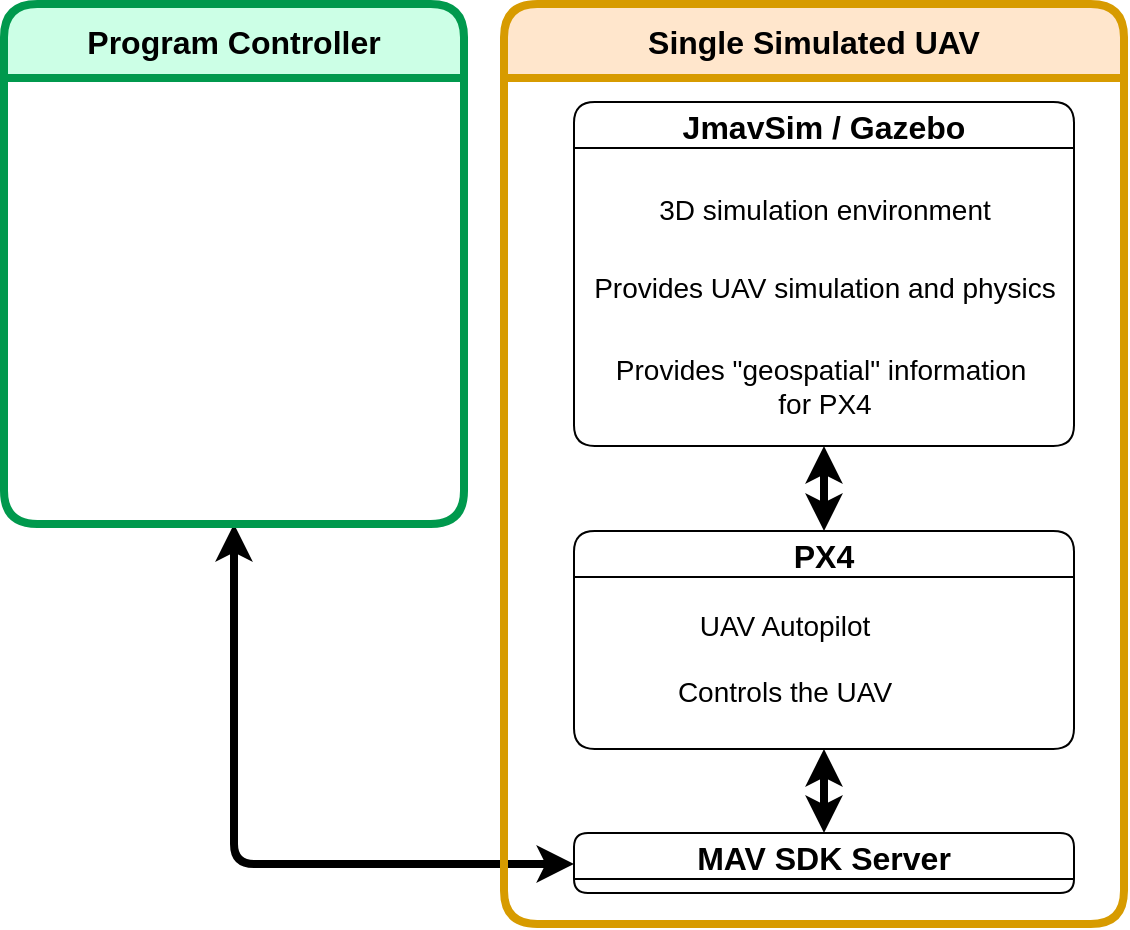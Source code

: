 <mxfile version="24.6.4" type="device">
  <diagram name="Page-1" id="Ev9KHV8LbVD18_9U95kE">
    <mxGraphModel dx="2004" dy="1203" grid="1" gridSize="10" guides="1" tooltips="1" connect="1" arrows="1" fold="1" page="1" pageScale="1" pageWidth="2339" pageHeight="3300" math="0" shadow="0">
      <root>
        <mxCell id="0" />
        <mxCell id="1" parent="0" />
        <mxCell id="JzUydqIJ6qVtRUPiUywM-12" style="edgeStyle=orthogonalEdgeStyle;rounded=1;orthogonalLoop=1;jettySize=auto;html=1;strokeWidth=4;curved=0;startArrow=classic;startFill=1;exitX=0.5;exitY=1;exitDx=0;exitDy=0;" parent="1" source="JzUydqIJ6qVtRUPiUywM-18" target="Jraj2u1gfLjr0mIL1iTk-41" edge="1">
          <mxGeometry relative="1" as="geometry">
            <mxPoint x="724.4" y="1110" as="sourcePoint" />
            <Array as="points">
              <mxPoint x="875" y="920" />
            </Array>
          </mxGeometry>
        </mxCell>
        <mxCell id="JzUydqIJ6qVtRUPiUywM-14" value="&lt;font style=&quot;font-size: 16px;&quot;&gt;Single Simulated UAV&lt;/font&gt;" style="swimlane;whiteSpace=wrap;html=1;rounded=1;fillColor=#ffe6cc;strokeColor=#D79B00;strokeWidth=4;perimeterSpacing=0;fillStyle=auto;startSize=37;" parent="1" vertex="1">
          <mxGeometry x="1010" y="490" width="310" height="460" as="geometry" />
        </mxCell>
        <mxCell id="JzUydqIJ6qVtRUPiUywM-17" style="edgeStyle=orthogonalEdgeStyle;rounded=1;orthogonalLoop=1;jettySize=auto;html=1;strokeWidth=4;curved=0;startArrow=classic;startFill=1;" parent="JzUydqIJ6qVtRUPiUywM-14" source="Jraj2u1gfLjr0mIL1iTk-41" target="Jraj2u1gfLjr0mIL1iTk-2" edge="1">
          <mxGeometry relative="1" as="geometry">
            <mxPoint x="305" y="320" as="targetPoint" />
          </mxGeometry>
        </mxCell>
        <mxCell id="Jraj2u1gfLjr0mIL1iTk-41" value="MAV SDK Server" style="swimlane;fontSize=16;rounded=1;" parent="JzUydqIJ6qVtRUPiUywM-14" vertex="1" collapsed="1">
          <mxGeometry x="35" y="414.5" width="250" height="30" as="geometry">
            <mxRectangle x="20" y="289" width="148.75" height="90" as="alternateBounds" />
          </mxGeometry>
        </mxCell>
        <mxCell id="Jraj2u1gfLjr0mIL1iTk-2" value="PX4" style="swimlane;startSize=23;fontSize=16;rounded=1;" parent="JzUydqIJ6qVtRUPiUywM-14" vertex="1">
          <mxGeometry x="35" y="263.5" width="250" height="109" as="geometry" />
        </mxCell>
        <mxCell id="Jraj2u1gfLjr0mIL1iTk-25" value="UAV Autopilot" style="text;html=1;align=center;verticalAlign=middle;resizable=0;points=[];autosize=1;strokeColor=none;fillColor=none;fontSize=14;" parent="Jraj2u1gfLjr0mIL1iTk-2" vertex="1">
          <mxGeometry x="50" y="32" width="110" height="30" as="geometry" />
        </mxCell>
        <mxCell id="Jraj2u1gfLjr0mIL1iTk-47" value="Controls the UAV" style="text;html=1;align=center;verticalAlign=middle;resizable=0;points=[];autosize=1;strokeColor=none;fillColor=none;fontSize=14;" parent="Jraj2u1gfLjr0mIL1iTk-2" vertex="1">
          <mxGeometry x="40" y="65" width="130" height="30" as="geometry" />
        </mxCell>
        <mxCell id="Jraj2u1gfLjr0mIL1iTk-5" value="JmavSim / Gazebo" style="swimlane;fontSize=16;rounded=1;" parent="1" vertex="1">
          <mxGeometry x="1045" y="539" width="250" height="172" as="geometry">
            <mxRectangle x="1000" y="568" width="140" height="30" as="alternateBounds" />
          </mxGeometry>
        </mxCell>
        <mxCell id="Jraj2u1gfLjr0mIL1iTk-31" value="&lt;font style=&quot;font-size: 14px;&quot;&gt;3D simulation environment&lt;/font&gt;" style="text;html=1;align=center;verticalAlign=middle;resizable=0;points=[];autosize=1;strokeColor=none;fillColor=none;" parent="Jraj2u1gfLjr0mIL1iTk-5" vertex="1">
          <mxGeometry x="30" y="39" width="190" height="30" as="geometry" />
        </mxCell>
        <mxCell id="Jraj2u1gfLjr0mIL1iTk-32" value="&lt;font style=&quot;font-size: 14px;&quot;&gt;Provides UAV simulation and physics&lt;/font&gt;" style="text;html=1;align=center;verticalAlign=middle;resizable=0;points=[];autosize=1;strokeColor=none;fillColor=none;" parent="Jraj2u1gfLjr0mIL1iTk-5" vertex="1">
          <mxGeometry y="78" width="250" height="30" as="geometry" />
        </mxCell>
        <mxCell id="JzUydqIJ6qVtRUPiUywM-3" value="&lt;font style=&quot;font-size: 14px;&quot;&gt;Provides &quot;geospatial&quot;&lt;/font&gt;&lt;span style=&quot;font-size: 14px; background-color: initial;&quot;&gt;&amp;nbsp;information&amp;nbsp;&lt;/span&gt;&lt;div&gt;&lt;span style=&quot;font-size: 14px; background-color: initial;&quot;&gt;for PX4&lt;/span&gt;&lt;/div&gt;" style="text;html=1;align=center;verticalAlign=middle;resizable=0;points=[];autosize=1;strokeColor=none;fillColor=none;" parent="Jraj2u1gfLjr0mIL1iTk-5" vertex="1">
          <mxGeometry x="10" y="117" width="230" height="50" as="geometry" />
        </mxCell>
        <mxCell id="JzUydqIJ6qVtRUPiUywM-2" style="edgeStyle=orthogonalEdgeStyle;rounded=1;orthogonalLoop=1;jettySize=auto;html=1;strokeWidth=4;startArrow=classic;startFill=1;curved=0;" parent="1" source="Jraj2u1gfLjr0mIL1iTk-2" target="Jraj2u1gfLjr0mIL1iTk-5" edge="1">
          <mxGeometry relative="1" as="geometry" />
        </mxCell>
        <mxCell id="JzUydqIJ6qVtRUPiUywM-18" value="&lt;span style=&quot;font-size: 16px; text-wrap: nowrap;&quot;&gt;Program Controller&lt;/span&gt;" style="swimlane;whiteSpace=wrap;html=1;rounded=1;fillColor=#CCFFE6;strokeColor=#00994D;strokeWidth=4;perimeterSpacing=0;fillStyle=auto;startSize=37;" parent="1" vertex="1">
          <mxGeometry x="760" y="490" width="230" height="260" as="geometry" />
        </mxCell>
      </root>
    </mxGraphModel>
  </diagram>
</mxfile>

